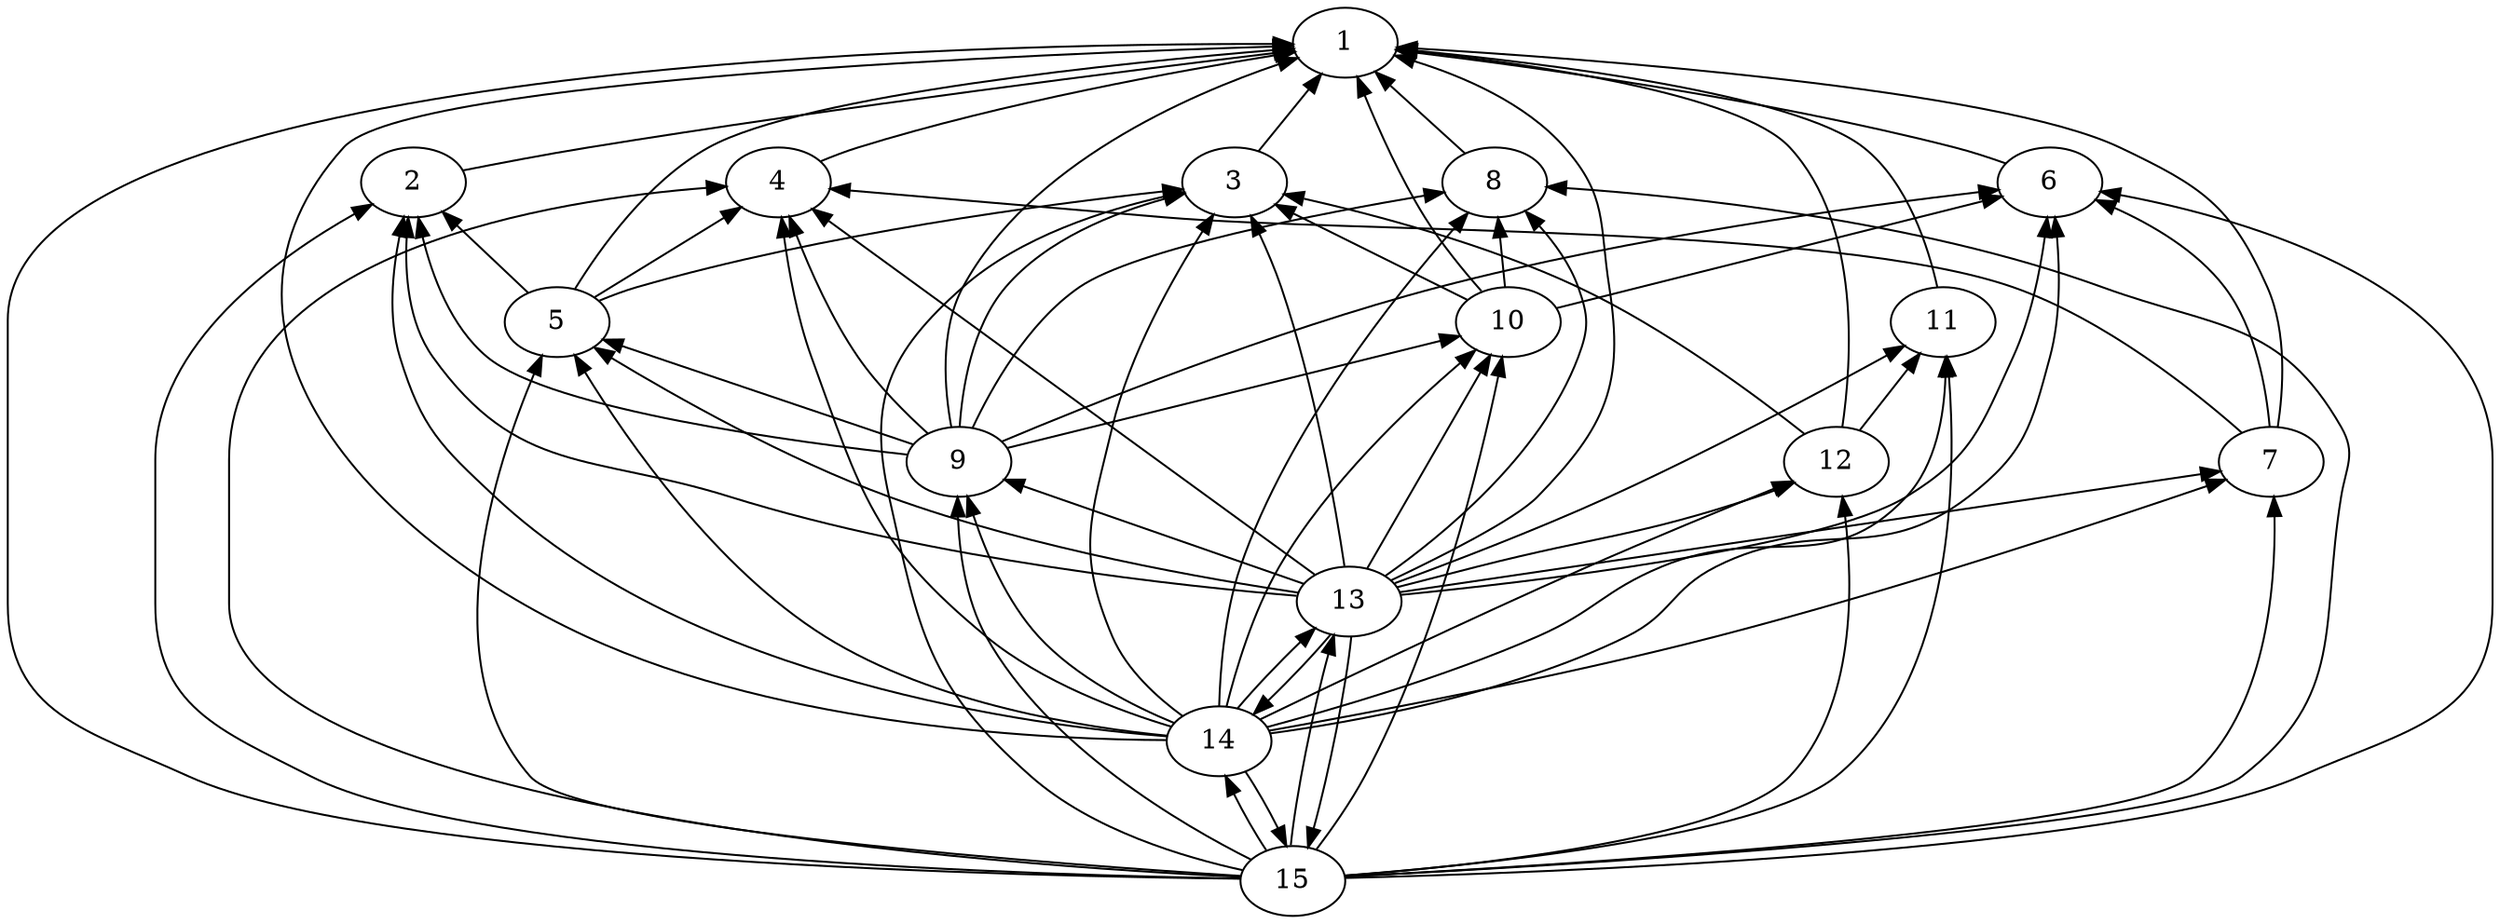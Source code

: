 strict digraph G {
	graph [bb="0,0,1280,468"];
	node [label="\N"];
	1	 [height=0.5,
		label=1,
		pos="689,450",
		width=0.75];
	2	 [height=0.5,
		label=2,
		pos="209,378",
		width=0.75];
	1 -> 2	 [dir=back,
		pos="s,661.96,446.82 651.96,445.62 582.53,437.25 428.18,417.84 299,396 277.32,392.33 252.86,387.39 234.92,383.61"];
	3	 [height=0.5,
		label=3,
		pos="632,378",
		width=0.75];
	1 -> 3	 [dir=back,
		pos="s,676.35,434.02 669.98,425.98 661.63,415.43 652.06,403.34 644.61,393.93"];
	4	 [height=0.5,
		label=4,
		pos="397,378",
		width=0.75];
	1 -> 4	 [dir=back,
		pos="s,662.53,446.11 652.64,444.55 603.27,436.61 512.64,420.14 438,396 431.79,393.99 425.24,391.36 419.24,388.74"];
	5	 [height=0.5,
		label=5,
		pos="283,306",
		width=0.75];
	1 -> 5	 [dir=back,
		pos="s,662.04,447.92 651.65,447.05 576.58,440.61 410.39,423.62 361,396 329.96,378.64 305.42,343.98 292.66,323.1"];
	6	 [height=0.5,
		label=6,
		pos="1052,378",
		width=0.75];
	1 -> 6	 [dir=back,
		pos="s,715.82,447.06 725.8,445.87 784.93,438.76 904.45,422.34 1003,396 1011.6,393.71 1020.8,390.53 1028.8,387.49"];
	7	 [height=0.5,
		label=7,
		pos="1166,234",
		width=0.75];
	1 -> 7	 [dir=back,
		pos="s,716.04,448.5 726.18,447.88 812.56,442.49 1024.3,426.49 1088,396 1130,375.91 1145.1,366.54 1164,324 1174.3,300.85 1172.3,270.96 \
1169.5,252.13"];
	8	 [height=0.5,
		label=8,
		pos="766,378",
		width=0.75];
	1 -> 8	 [dir=back,
		pos="s,704.95,435.08 712.54,427.98 724.71,416.61 739.23,403.03 750.07,392.9"];
	9	 [height=0.5,
		label=9,
		pos="490,234",
		width=0.75];
	1 -> 9	 [dir=back,
		pos="s,664.11,442.85 654.41,439.62 607.63,423.48 526.15,387.45 492,324 479.93,301.57 482.42,271.21 485.82,252.12"];
	10	 [height=0.5,
		label=10,
		pos="773,306",
		width=0.75];
	1 -> 10	 [dir=back,
		pos="s,695.51,432.44 699.29,422.95 706.74,404.61 717.66,380.13 730,360 738.39,346.31 749.78,332.16 758.73,321.77"];
	11	 [height=0.5,
		label=11,
		pos="997,306",
		width=0.75];
	1 -> 11	 [dir=back,
		pos="s,715.97,447.65 726.15,446.65 790.89,440.14 920.84,423.94 956,396 978.58,378.05 989.18,344.9 993.8,324.23"];
	12	 [height=0.5,
		label=12,
		pos="942,234",
		width=0.75];
	1 -> 12	 [dir=back,
		pos="s,715.96,447.39 726.19,446.26 784.24,439.63 892.44,423.82 918,396 954.84,355.91 949.99,285.15 945.21,252.03"];
	13	 [height=0.5,
		label=13,
		pos="691,162",
		width=0.75];
	1 -> 13	 [dir=back,
		pos="s,714.63,444.11 724.46,441.17 749.39,433.24 781.78,419.19 802,396 824.08,370.68 819.83,357.19 825,324 832.81,273.87 823.28,252.47 \
788,216 767.36,194.67 736.45,179.46 715.1,170.73"];
	14	 [height=0.5,
		label=14,
		pos="624,90",
		width=0.75];
	1 -> 14	 [dir=back,
		pos="s,661.85,449.24 651.59,448.91 538.34,445.25 204.97,431.5 173,396 89.323,303.11 184.54,196.51 298,144 351.49,119.24 529.17,99.435 \
597.19,92.585"];
	15	 [height=0.5,
		label=15,
		pos="662,18",
		width=0.75];
	1 -> 15	 [dir=back,
		pos="s,661.76,448.93 651.45,448.48 544.38,443.82 239.27,428 145,396 73.175,371.62 0,381.85 0,306 0,306 0,306 0,162 0,104.48 40.761,96.073 \
93,72 191.34,26.682 535.57,19.386 634.95,18.22"];
	2 -> 5	 [dir=back,
		pos="s,224.33,363.08 231.63,355.98 243.32,344.61 257.27,331.03 267.69,320.9"];
	2 -> 9	 [dir=back,
		pos="s,211.63,359.88 213.78,349.98 218.69,329.82 228.36,303.54 247,288 279.86,260.6 407.25,243.28 463.29,236.84"];
	2 -> 13	 [dir=back,
		pos="s,206.17,359.97 205.38,349.75 204.44,330.63 206.33,305.72 219,288 262.72,226.87 300.29,238.48 372,216 477.05,183.07 608.24,168.91 \
663.96,164.08"];
	2 -> 14	 [dir=back,
		pos="s,203.84,360.32 201.65,350.41 198.07,332.29 195.75,308.28 202,288 213.39,251.01 222.72,242.42 251,216 352.89,120.81 529.25,97.318 \
596.69,91.702"];
	2 -> 15	 [dir=back,
		pos="s,187.04,367.11 178.08,362.11 138.79,339.44 76,293.86 76,234 76,234 76,234 76,162 76,108.48 108.41,96.487 156,72 240.74,28.394 542.04,\
19.934 634.69,18.351"];
	3 -> 5	 [dir=back,
		pos="s,605.13,375.48 594.9,374.41 536.35,368.09 419.39,352.84 324,324 317.6,322.07 310.87,319.4 304.76,316.71"];
	3 -> 9	 [dir=back,
		pos="s,605.97,372.91 595.97,370.26 569.6,362.76 534.91,348.77 514,324 496.79,303.61 491.79,272.12 490.42,252.3"];
	3 -> 10	 [dir=back,
		pos="s,653.72,366.91 662.69,362.33 689.52,348.63 727.8,329.08 751.48,316.99"];
	3 -> 12	 [dir=back,
		pos="s,657.8,372.68 667.99,370.36 704.61,361.83 762.43,346.24 809,324 853.78,302.61 900.59,267.46 924.96,248.02"];
	3 -> 13	 [dir=back,
		pos="s,640.62,360.82 644.91,351.6 648.83,342.94 652.91,333.18 656,324 673.09,273.28 683.82,210.75 688.41,180.34"];
	3 -> 14	 [dir=back,
		pos="s,620.55,361.45 614.96,352.79 599.5,328.27 577.82,289.36 569,252 557.97,205.28 550.43,188.26 569,144 576.2,126.85 591.79,112.4 604.55,\
102.78"];
	3 -> 15	 [dir=back,
		pos="s,605.61,373.61 595.74,371.44 565.05,364.3 521.48,350.2 492,324 453.97,290.19 442.59,265.59 454,216 470.14,145.88 474.32,119.92 \
528,72 559.25,44.107 606.75,29.626 636,22.928"];
	4 -> 5	 [dir=back,
		pos="s,377.14,365.46 368.51,360.01 347.97,347.04 320.78,329.86 302.63,318.4"];
	4 -> 7	 [dir=back,
		pos="s,424.03,375.49 434.11,374.55 474.07,370.86 539.53,364.88 596,360 693.08,351.61 941.09,356.36 1033,324 1080.3,307.33 1126.9,269.61 \
1150.3,248.68"];
	4 -> 9	 [dir=back,
		pos="s,403.07,360.16 406.69,350.56 413.88,332.05 424.73,307.53 438,288 448.1,273.15 462.42,258.61 473.48,248.37"];
	4 -> 13	 [dir=back,
		pos="s,415.39,364.49 423.81,358.3 482.76,314.99 622.4,212.4 672.62,175.51"];
	4 -> 14	 [dir=back,
		pos="s,398.69,359.96 399.97,349.8 402.44,331.74 406.76,308.03 414,288 439.74,216.8 446.62,192.21 505,144 533.34,120.6 573.47,105.19 599.11,\
97.03"];
	4 -> 15	 [dir=back,
		pos="s,369.86,376.73 359.65,375.95 282.78,369.52 114,342.99 114,234 114,234 114,234 114,162 114,53.057 524.25,24.834 634.82,19.205"];
	5 -> 9	 [dir=back,
		pos="s,307.15,297.6 316.65,294.3 358.57,279.71 429.17,255.16 466,242.35"];
	5 -> 13	 [dir=back,
		pos="s,302.74,293.41 311.42,288.08 344.51,267.92 401.37,235.47 454,216 527.82,188.7 619.86,172.52 664.4,165.74"];
	5 -> 14	 [dir=back,
		pos="s,292.54,289.08 297.93,280.15 320.11,244.09 365.2,179.19 421,144 477.14,108.6 556.06,96.239 596.99,92.053"];
	5 -> 15	 [dir=back,
		pos="s,274.75,288.7 270.7,279.32 250.66,231.43 218.06,130.42 269,72 293.16,44.294 550.36,25.242 635.1,19.68"];
	6 -> 7	 [dir=back,
		pos="s,1076.2,369.46 1085.6,365.39 1104.8,356.56 1127.7,342.93 1142,324 1158,302.82 1163.3,271.84 1165.1,252.31"];
	6 -> 9	 [dir=back,
		pos="s,1025.1,375.04 1015.1,373.86 955.79,366.71 835.9,350.27 737,324 652.31,301.51 555.72,262.13 512.71,243.84"];
	6 -> 10	 [dir=back,
		pos="s,1026.7,371.48 1016.7,368.9 959.67,354.17 848.39,325.46 798.4,312.55"];
	6 -> 13	 [dir=back,
		pos="s,1050.6,360.02 1049.3,349.99 1046.8,331.7 1042,307.66 1033,288 1016.2,251.4 1012.3,237.12 978,216 934.4,189.14 780.92,171.05 718.1,\
164.61"];
	6 -> 14	 [dir=back,
		pos="s,1054.7,360.05 1055.7,349.92 1057.2,331.91 1057.5,308.21 1052,288 1042.3,252.24 1039.3,238.61 1010,216 962.51,179.41 933.38,207.28 \
880,180 857.19,168.34 857.92,155.43 835,144 773.25,113.2 692.31,98.871 650.92,93.181"];
	6 -> 15	 [dir=back,
		pos="s,1078.6,374.03 1088.8,372.13 1153.2,359.52 1280,323.36 1280,234 1280,234 1280,234 1280,162 1280,102.21 1234.6,96.291 1180,72 1090.7,\
32.283 782.63,21.134 689.13,18.629"];
	7 -> 13	 [dir=back,
		pos="s,1139.5,229.9 1129.5,228.35 1106.4,224.79 1076,220.11 1049,216 925.03,197.11 776.87,174.87 717.5,165.97"];
	7 -> 14	 [dir=back,
		pos="s,1141.7,225.49 1132.1,222.17 1078.9,203.84 972.24,168.18 880,144 796.96,122.23 697,103.17 650.36,94.687"];
	7 -> 15	 [dir=back,
		pos="s,1167.4,215.84 1167.8,205.79 1168.3,169.02 1163.2,105.5 1125,72 1092,43.101 782.98,24.427 688.99,19.381"];
	8 -> 9	 [dir=back,
		pos="s,740.02,372.52 729.96,370.36 672.89,358.05 566.63,334.16 552,324 525.51,305.59 506.86,271.94 497.32,251.41"];
	8 -> 10	 [dir=back,
		pos="s,767.77,359.83 768.74,349.85 769.57,341.31 770.46,332.14 771.21,324.41"];
	8 -> 13	 [dir=back,
		pos="s,782.38,363.23 789.21,355.84 797.07,346.81 804.9,335.72 809,324 814.28,308.9 814.63,302.98 809,288 789.92,237.22 738.83,195.26 \
710.54,175.03"];
	8 -> 14	 [dir=back,
		pos="s,751.53,362.62 744.64,354.92 713.88,320.07 658.14,250.57 634,180 625.81,156.05 623.96,126.63 623.72,108.09"];
	8 -> 15	 [dir=back,
		pos="s,793.21,376.58 803.32,375.88 863.14,371.54 983.47,358.89 1079,324 1138.5,302.27 1170.5,306.95 1202,252 1210,238.12 1204.6,231.79 \
1202,216 1191.1,148.98 1204.6,113.68 1151,72 1114.3,43.456 786.24,24.401 689.03,19.345"];
	9 -> 13	 [dir=back,
		pos="s,513.85,225.46 523.3,222.07 563.89,207.53 631.47,183.33 667.18,170.53"];
	9 -> 14	 [dir=back,
		pos="s,494.65,215.93 497.7,206.23 504.13,187.01 514.88,161.8 531,144 550.18,122.83 579.65,107.68 600.26,98.91"];
	9 -> 15	 [dir=back,
		pos="s,489.5,215.92 489.85,205.71 490.88,187.11 494.45,162.83 505,144 536.69,87.441 604.89,46.691 640.05,28.536"];
	10 -> 9	 [dir=back,
		pos="s,747.39,299.48 737.58,296.99 679.63,282.25 565.96,253.33 515.35,240.45"];
	10 -> 13	 [dir=back,
		pos="s,763.27,288.92 758.24,280.08 741.58,250.82 714.95,204.06 700.72,179.06"];
	10 -> 14	 [dir=back,
		pos="s,755.55,291.98 747.8,285.37 721.16,262.29 679.65,222.53 655,180 641.58,156.84 632.73,126.95 628.04,108.12"];
	10 -> 15	 [dir=back,
		pos="s,769.64,288.12 767.6,278.19 758.1,233.02 735.84,141.76 699,72 692,58.734 682.38,44.792 674.7,34.398"];
	11 -> 12	 [dir=back,
		pos="s,984.52,289.66 978.23,281.43 970.37,271.14 961.45,259.47 954.43,250.27"];
	11 -> 13	 [dir=back,
		pos="s,976.15,294.23 967.23,289.27 933.28,270.47 875.9,239.5 825,216 787.2,198.55 742.08,181.02 715.02,170.86"];
	11 -> 14	 [dir=back,
		pos="s,998.3,288 998.24,277.76 997.55,258.07 993.34,232.46 978,216 938.29,173.4 905.51,202.99 852,180 823.08,167.58 819.71,156.92 791,\
144 742.65,122.24 682.88,105.11 649.54,96.374"];
	11 -> 15	 [dir=back,
		pos="s,999.21,287.99 1000.1,277.83 1003.9,227.47 1003.4,122.56 942,72 903.41,40.202 751.39,24.964 688.97,19.95"];
	12 -> 13	 [dir=back,
		pos="s,919.71,223.4 910.43,219.51 907.27,218.25 904.09,217.06 901,216 838.58,194.66 820.83,196.68 757,180 743.44,176.46 728.36,172.36 \
716.04,168.96"];
	12 -> 14	 [dir=back,
		pos="s,918.75,224.54 909.38,220.69 883.41,209.99 846.21,194.41 814,180 752.53,152.49 680.98,117.89 645.8,100.7"];
	12 -> 15	 [dir=back,
		pos="s,945.3,215.88 946.66,205.59 950.81,169.6 951.81,107.94 918,72 886.87,38.92 748.13,24.568 688.92,19.873"];
	13 -> 14	 [dir=back,
		pos="s,672.99,148.46 665.57,141.31 654.51,130.36 642.27,117.08 633.8,106.78"];
	13 -> 15	 [dir=back,
		pos="s,682.92,144.63 680.1,134.8 672.3,105.97 663.54,61.249 661.01,36.339"];
	14 -> 13	 [dir=back,
		pos="s,642.05,103.57 649.4,110.66 660.37,121.52 672.49,134.67 680.96,144.94"];
	14 -> 15	 [dir=back,
		pos="s,627.64,71.831 631.82,62.736 636.63,52.84 642.65,42.006 648.17,33.479"];
	15 -> 13	 [dir=back,
		pos="s,670.03,35.193 672.85,45.032 680.67,73.891 689.48,118.82 692,143.76"];
	15 -> 14	 [dir=back,
		pos="s,658.49,35.874 654.32,44.977 649.52,54.895 643.47,65.789 637.92,74.377"];
}
